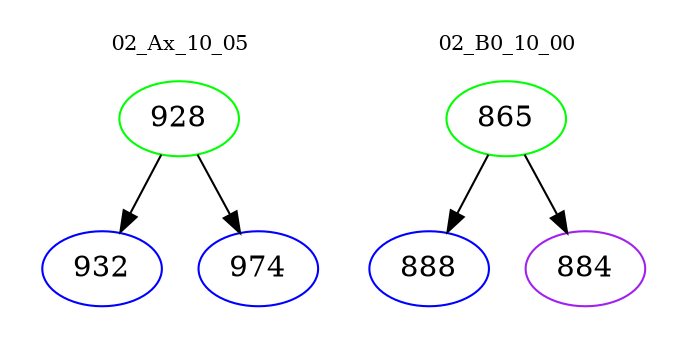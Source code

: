 digraph{
subgraph cluster_0 {
color = white
label = "02_Ax_10_05";
fontsize=10;
T0_928 [label="928", color="green"]
T0_928 -> T0_932 [color="black"]
T0_932 [label="932", color="blue"]
T0_928 -> T0_974 [color="black"]
T0_974 [label="974", color="blue"]
}
subgraph cluster_1 {
color = white
label = "02_B0_10_00";
fontsize=10;
T1_865 [label="865", color="green"]
T1_865 -> T1_888 [color="black"]
T1_888 [label="888", color="blue"]
T1_865 -> T1_884 [color="black"]
T1_884 [label="884", color="purple"]
}
}
